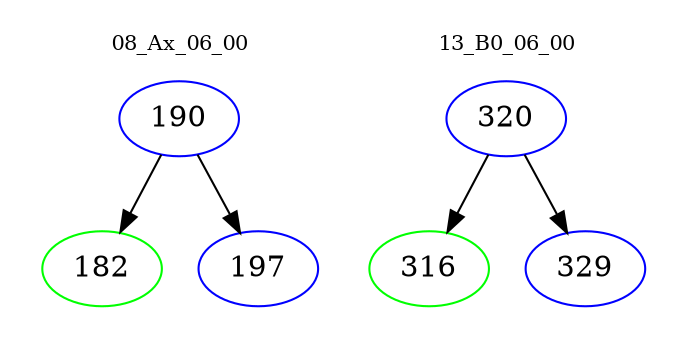 digraph{
subgraph cluster_0 {
color = white
label = "08_Ax_06_00";
fontsize=10;
T0_190 [label="190", color="blue"]
T0_190 -> T0_182 [color="black"]
T0_182 [label="182", color="green"]
T0_190 -> T0_197 [color="black"]
T0_197 [label="197", color="blue"]
}
subgraph cluster_1 {
color = white
label = "13_B0_06_00";
fontsize=10;
T1_320 [label="320", color="blue"]
T1_320 -> T1_316 [color="black"]
T1_316 [label="316", color="green"]
T1_320 -> T1_329 [color="black"]
T1_329 [label="329", color="blue"]
}
}
